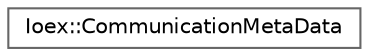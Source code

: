 digraph "Graphical Class Hierarchy"
{
 // INTERACTIVE_SVG=YES
 // LATEX_PDF_SIZE
  bgcolor="transparent";
  edge [fontname=Helvetica,fontsize=10,labelfontname=Helvetica,labelfontsize=10];
  node [fontname=Helvetica,fontsize=10,shape=box,height=0.2,width=0.4];
  rankdir="LR";
  Node0 [id="Node000000",label="Ioex::CommunicationMetaData",height=0.2,width=0.4,color="grey40", fillcolor="white", style="filled",URL="$structIoex_1_1CommunicationMetaData.html",tooltip=" "];
}
